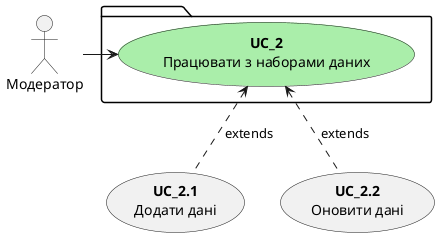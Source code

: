 @startuml
package {
        usecase "<b>UC_2</b>\nПрацювати з наборами даних" as UC_2 #aaeeaa
    }
    
    usecase "<b>UC_2.1</b>\nДодати дані" as UC_2.1
    usecase "<b>UC_2.2</b>\nОновити дані" as UC_2.2

    UC_2.1 .u.> UC_2 : extends
    UC_2.2 .u.> UC_2 : extends

    Модератор -> UC_2

@enduml
